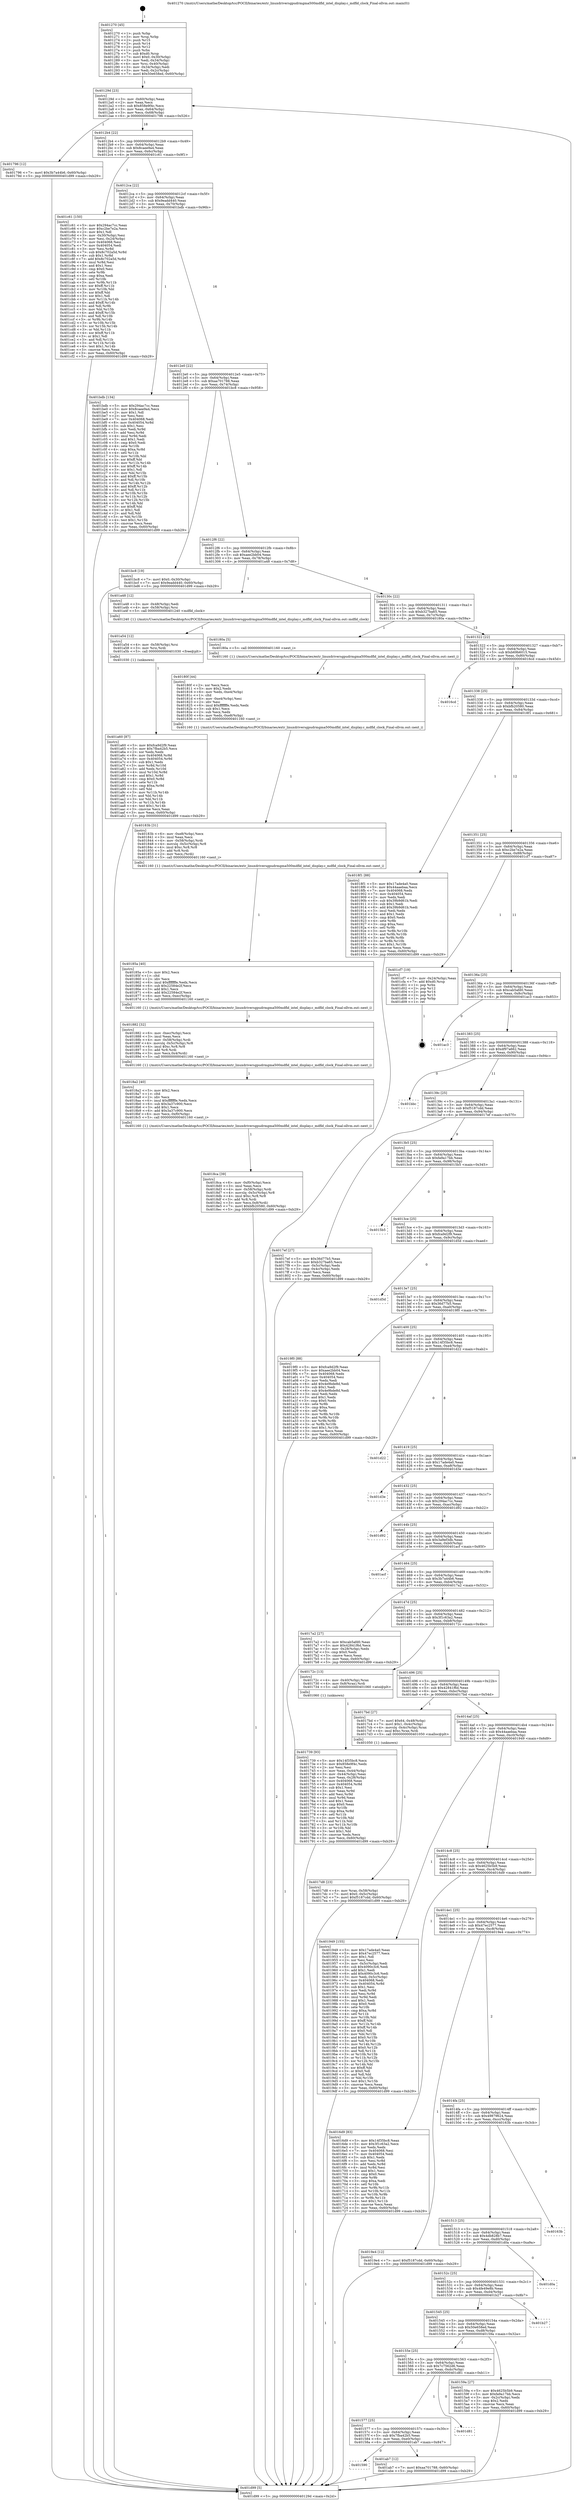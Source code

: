 digraph "0x401270" {
  label = "0x401270 (/mnt/c/Users/mathe/Desktop/tcc/POCII/binaries/extr_linuxdriversgpudrmgma500mdfld_intel_display.c_mdfld_clock_Final-ollvm.out::main(0))"
  labelloc = "t"
  node[shape=record]

  Entry [label="",width=0.3,height=0.3,shape=circle,fillcolor=black,style=filled]
  "0x40129d" [label="{
     0x40129d [23]\l
     | [instrs]\l
     &nbsp;&nbsp;0x40129d \<+3\>: mov -0x60(%rbp),%eax\l
     &nbsp;&nbsp;0x4012a0 \<+2\>: mov %eax,%ecx\l
     &nbsp;&nbsp;0x4012a2 \<+6\>: sub $0x858e9f4c,%ecx\l
     &nbsp;&nbsp;0x4012a8 \<+3\>: mov %eax,-0x64(%rbp)\l
     &nbsp;&nbsp;0x4012ab \<+3\>: mov %ecx,-0x68(%rbp)\l
     &nbsp;&nbsp;0x4012ae \<+6\>: je 0000000000401796 \<main+0x526\>\l
  }"]
  "0x401796" [label="{
     0x401796 [12]\l
     | [instrs]\l
     &nbsp;&nbsp;0x401796 \<+7\>: movl $0x3b7a44b6,-0x60(%rbp)\l
     &nbsp;&nbsp;0x40179d \<+5\>: jmp 0000000000401d99 \<main+0xb29\>\l
  }"]
  "0x4012b4" [label="{
     0x4012b4 [22]\l
     | [instrs]\l
     &nbsp;&nbsp;0x4012b4 \<+5\>: jmp 00000000004012b9 \<main+0x49\>\l
     &nbsp;&nbsp;0x4012b9 \<+3\>: mov -0x64(%rbp),%eax\l
     &nbsp;&nbsp;0x4012bc \<+5\>: sub $0x8caee9a4,%eax\l
     &nbsp;&nbsp;0x4012c1 \<+3\>: mov %eax,-0x6c(%rbp)\l
     &nbsp;&nbsp;0x4012c4 \<+6\>: je 0000000000401c61 \<main+0x9f1\>\l
  }"]
  Exit [label="",width=0.3,height=0.3,shape=circle,fillcolor=black,style=filled,peripheries=2]
  "0x401c61" [label="{
     0x401c61 [150]\l
     | [instrs]\l
     &nbsp;&nbsp;0x401c61 \<+5\>: mov $0x294ac7cc,%eax\l
     &nbsp;&nbsp;0x401c66 \<+5\>: mov $0xc2be7e2a,%ecx\l
     &nbsp;&nbsp;0x401c6b \<+2\>: mov $0x1,%dl\l
     &nbsp;&nbsp;0x401c6d \<+3\>: mov -0x30(%rbp),%esi\l
     &nbsp;&nbsp;0x401c70 \<+3\>: mov %esi,-0x24(%rbp)\l
     &nbsp;&nbsp;0x401c73 \<+7\>: mov 0x404068,%esi\l
     &nbsp;&nbsp;0x401c7a \<+7\>: mov 0x404054,%edi\l
     &nbsp;&nbsp;0x401c81 \<+3\>: mov %esi,%r8d\l
     &nbsp;&nbsp;0x401c84 \<+7\>: sub $0x8c702a5d,%r8d\l
     &nbsp;&nbsp;0x401c8b \<+4\>: sub $0x1,%r8d\l
     &nbsp;&nbsp;0x401c8f \<+7\>: add $0x8c702a5d,%r8d\l
     &nbsp;&nbsp;0x401c96 \<+4\>: imul %r8d,%esi\l
     &nbsp;&nbsp;0x401c9a \<+3\>: and $0x1,%esi\l
     &nbsp;&nbsp;0x401c9d \<+3\>: cmp $0x0,%esi\l
     &nbsp;&nbsp;0x401ca0 \<+4\>: sete %r9b\l
     &nbsp;&nbsp;0x401ca4 \<+3\>: cmp $0xa,%edi\l
     &nbsp;&nbsp;0x401ca7 \<+4\>: setl %r10b\l
     &nbsp;&nbsp;0x401cab \<+3\>: mov %r9b,%r11b\l
     &nbsp;&nbsp;0x401cae \<+4\>: xor $0xff,%r11b\l
     &nbsp;&nbsp;0x401cb2 \<+3\>: mov %r10b,%bl\l
     &nbsp;&nbsp;0x401cb5 \<+3\>: xor $0xff,%bl\l
     &nbsp;&nbsp;0x401cb8 \<+3\>: xor $0x1,%dl\l
     &nbsp;&nbsp;0x401cbb \<+3\>: mov %r11b,%r14b\l
     &nbsp;&nbsp;0x401cbe \<+4\>: and $0xff,%r14b\l
     &nbsp;&nbsp;0x401cc2 \<+3\>: and %dl,%r9b\l
     &nbsp;&nbsp;0x401cc5 \<+3\>: mov %bl,%r15b\l
     &nbsp;&nbsp;0x401cc8 \<+4\>: and $0xff,%r15b\l
     &nbsp;&nbsp;0x401ccc \<+3\>: and %dl,%r10b\l
     &nbsp;&nbsp;0x401ccf \<+3\>: or %r9b,%r14b\l
     &nbsp;&nbsp;0x401cd2 \<+3\>: or %r10b,%r15b\l
     &nbsp;&nbsp;0x401cd5 \<+3\>: xor %r15b,%r14b\l
     &nbsp;&nbsp;0x401cd8 \<+3\>: or %bl,%r11b\l
     &nbsp;&nbsp;0x401cdb \<+4\>: xor $0xff,%r11b\l
     &nbsp;&nbsp;0x401cdf \<+3\>: or $0x1,%dl\l
     &nbsp;&nbsp;0x401ce2 \<+3\>: and %dl,%r11b\l
     &nbsp;&nbsp;0x401ce5 \<+3\>: or %r11b,%r14b\l
     &nbsp;&nbsp;0x401ce8 \<+4\>: test $0x1,%r14b\l
     &nbsp;&nbsp;0x401cec \<+3\>: cmovne %ecx,%eax\l
     &nbsp;&nbsp;0x401cef \<+3\>: mov %eax,-0x60(%rbp)\l
     &nbsp;&nbsp;0x401cf2 \<+5\>: jmp 0000000000401d99 \<main+0xb29\>\l
  }"]
  "0x4012ca" [label="{
     0x4012ca [22]\l
     | [instrs]\l
     &nbsp;&nbsp;0x4012ca \<+5\>: jmp 00000000004012cf \<main+0x5f\>\l
     &nbsp;&nbsp;0x4012cf \<+3\>: mov -0x64(%rbp),%eax\l
     &nbsp;&nbsp;0x4012d2 \<+5\>: sub $0x9eadd440,%eax\l
     &nbsp;&nbsp;0x4012d7 \<+3\>: mov %eax,-0x70(%rbp)\l
     &nbsp;&nbsp;0x4012da \<+6\>: je 0000000000401bdb \<main+0x96b\>\l
  }"]
  "0x401590" [label="{
     0x401590\l
  }", style=dashed]
  "0x401bdb" [label="{
     0x401bdb [134]\l
     | [instrs]\l
     &nbsp;&nbsp;0x401bdb \<+5\>: mov $0x294ac7cc,%eax\l
     &nbsp;&nbsp;0x401be0 \<+5\>: mov $0x8caee9a4,%ecx\l
     &nbsp;&nbsp;0x401be5 \<+2\>: mov $0x1,%dl\l
     &nbsp;&nbsp;0x401be7 \<+2\>: xor %esi,%esi\l
     &nbsp;&nbsp;0x401be9 \<+7\>: mov 0x404068,%edi\l
     &nbsp;&nbsp;0x401bf0 \<+8\>: mov 0x404054,%r8d\l
     &nbsp;&nbsp;0x401bf8 \<+3\>: sub $0x1,%esi\l
     &nbsp;&nbsp;0x401bfb \<+3\>: mov %edi,%r9d\l
     &nbsp;&nbsp;0x401bfe \<+3\>: add %esi,%r9d\l
     &nbsp;&nbsp;0x401c01 \<+4\>: imul %r9d,%edi\l
     &nbsp;&nbsp;0x401c05 \<+3\>: and $0x1,%edi\l
     &nbsp;&nbsp;0x401c08 \<+3\>: cmp $0x0,%edi\l
     &nbsp;&nbsp;0x401c0b \<+4\>: sete %r10b\l
     &nbsp;&nbsp;0x401c0f \<+4\>: cmp $0xa,%r8d\l
     &nbsp;&nbsp;0x401c13 \<+4\>: setl %r11b\l
     &nbsp;&nbsp;0x401c17 \<+3\>: mov %r10b,%bl\l
     &nbsp;&nbsp;0x401c1a \<+3\>: xor $0xff,%bl\l
     &nbsp;&nbsp;0x401c1d \<+3\>: mov %r11b,%r14b\l
     &nbsp;&nbsp;0x401c20 \<+4\>: xor $0xff,%r14b\l
     &nbsp;&nbsp;0x401c24 \<+3\>: xor $0x1,%dl\l
     &nbsp;&nbsp;0x401c27 \<+3\>: mov %bl,%r15b\l
     &nbsp;&nbsp;0x401c2a \<+4\>: and $0xff,%r15b\l
     &nbsp;&nbsp;0x401c2e \<+3\>: and %dl,%r10b\l
     &nbsp;&nbsp;0x401c31 \<+3\>: mov %r14b,%r12b\l
     &nbsp;&nbsp;0x401c34 \<+4\>: and $0xff,%r12b\l
     &nbsp;&nbsp;0x401c38 \<+3\>: and %dl,%r11b\l
     &nbsp;&nbsp;0x401c3b \<+3\>: or %r10b,%r15b\l
     &nbsp;&nbsp;0x401c3e \<+3\>: or %r11b,%r12b\l
     &nbsp;&nbsp;0x401c41 \<+3\>: xor %r12b,%r15b\l
     &nbsp;&nbsp;0x401c44 \<+3\>: or %r14b,%bl\l
     &nbsp;&nbsp;0x401c47 \<+3\>: xor $0xff,%bl\l
     &nbsp;&nbsp;0x401c4a \<+3\>: or $0x1,%dl\l
     &nbsp;&nbsp;0x401c4d \<+2\>: and %dl,%bl\l
     &nbsp;&nbsp;0x401c4f \<+3\>: or %bl,%r15b\l
     &nbsp;&nbsp;0x401c52 \<+4\>: test $0x1,%r15b\l
     &nbsp;&nbsp;0x401c56 \<+3\>: cmovne %ecx,%eax\l
     &nbsp;&nbsp;0x401c59 \<+3\>: mov %eax,-0x60(%rbp)\l
     &nbsp;&nbsp;0x401c5c \<+5\>: jmp 0000000000401d99 \<main+0xb29\>\l
  }"]
  "0x4012e0" [label="{
     0x4012e0 [22]\l
     | [instrs]\l
     &nbsp;&nbsp;0x4012e0 \<+5\>: jmp 00000000004012e5 \<main+0x75\>\l
     &nbsp;&nbsp;0x4012e5 \<+3\>: mov -0x64(%rbp),%eax\l
     &nbsp;&nbsp;0x4012e8 \<+5\>: sub $0xaa701788,%eax\l
     &nbsp;&nbsp;0x4012ed \<+3\>: mov %eax,-0x74(%rbp)\l
     &nbsp;&nbsp;0x4012f0 \<+6\>: je 0000000000401bc8 \<main+0x958\>\l
  }"]
  "0x401ab7" [label="{
     0x401ab7 [12]\l
     | [instrs]\l
     &nbsp;&nbsp;0x401ab7 \<+7\>: movl $0xaa701788,-0x60(%rbp)\l
     &nbsp;&nbsp;0x401abe \<+5\>: jmp 0000000000401d99 \<main+0xb29\>\l
  }"]
  "0x401bc8" [label="{
     0x401bc8 [19]\l
     | [instrs]\l
     &nbsp;&nbsp;0x401bc8 \<+7\>: movl $0x0,-0x30(%rbp)\l
     &nbsp;&nbsp;0x401bcf \<+7\>: movl $0x9eadd440,-0x60(%rbp)\l
     &nbsp;&nbsp;0x401bd6 \<+5\>: jmp 0000000000401d99 \<main+0xb29\>\l
  }"]
  "0x4012f6" [label="{
     0x4012f6 [22]\l
     | [instrs]\l
     &nbsp;&nbsp;0x4012f6 \<+5\>: jmp 00000000004012fb \<main+0x8b\>\l
     &nbsp;&nbsp;0x4012fb \<+3\>: mov -0x64(%rbp),%eax\l
     &nbsp;&nbsp;0x4012fe \<+5\>: sub $0xaee2bb04,%eax\l
     &nbsp;&nbsp;0x401303 \<+3\>: mov %eax,-0x78(%rbp)\l
     &nbsp;&nbsp;0x401306 \<+6\>: je 0000000000401a48 \<main+0x7d8\>\l
  }"]
  "0x401577" [label="{
     0x401577 [25]\l
     | [instrs]\l
     &nbsp;&nbsp;0x401577 \<+5\>: jmp 000000000040157c \<main+0x30c\>\l
     &nbsp;&nbsp;0x40157c \<+3\>: mov -0x64(%rbp),%eax\l
     &nbsp;&nbsp;0x40157f \<+5\>: sub $0x7fba42b5,%eax\l
     &nbsp;&nbsp;0x401584 \<+6\>: mov %eax,-0xe0(%rbp)\l
     &nbsp;&nbsp;0x40158a \<+6\>: je 0000000000401ab7 \<main+0x847\>\l
  }"]
  "0x401a48" [label="{
     0x401a48 [12]\l
     | [instrs]\l
     &nbsp;&nbsp;0x401a48 \<+3\>: mov -0x48(%rbp),%edi\l
     &nbsp;&nbsp;0x401a4b \<+4\>: mov -0x58(%rbp),%rsi\l
     &nbsp;&nbsp;0x401a4f \<+5\>: call 0000000000401240 \<mdfld_clock\>\l
     | [calls]\l
     &nbsp;&nbsp;0x401240 \{1\} (/mnt/c/Users/mathe/Desktop/tcc/POCII/binaries/extr_linuxdriversgpudrmgma500mdfld_intel_display.c_mdfld_clock_Final-ollvm.out::mdfld_clock)\l
  }"]
  "0x40130c" [label="{
     0x40130c [22]\l
     | [instrs]\l
     &nbsp;&nbsp;0x40130c \<+5\>: jmp 0000000000401311 \<main+0xa1\>\l
     &nbsp;&nbsp;0x401311 \<+3\>: mov -0x64(%rbp),%eax\l
     &nbsp;&nbsp;0x401314 \<+5\>: sub $0xb327ba65,%eax\l
     &nbsp;&nbsp;0x401319 \<+3\>: mov %eax,-0x7c(%rbp)\l
     &nbsp;&nbsp;0x40131c \<+6\>: je 000000000040180a \<main+0x59a\>\l
  }"]
  "0x401d81" [label="{
     0x401d81\l
  }", style=dashed]
  "0x40180a" [label="{
     0x40180a [5]\l
     | [instrs]\l
     &nbsp;&nbsp;0x40180a \<+5\>: call 0000000000401160 \<next_i\>\l
     | [calls]\l
     &nbsp;&nbsp;0x401160 \{1\} (/mnt/c/Users/mathe/Desktop/tcc/POCII/binaries/extr_linuxdriversgpudrmgma500mdfld_intel_display.c_mdfld_clock_Final-ollvm.out::next_i)\l
  }"]
  "0x401322" [label="{
     0x401322 [22]\l
     | [instrs]\l
     &nbsp;&nbsp;0x401322 \<+5\>: jmp 0000000000401327 \<main+0xb7\>\l
     &nbsp;&nbsp;0x401327 \<+3\>: mov -0x64(%rbp),%eax\l
     &nbsp;&nbsp;0x40132a \<+5\>: sub $0xb69b6015,%eax\l
     &nbsp;&nbsp;0x40132f \<+3\>: mov %eax,-0x80(%rbp)\l
     &nbsp;&nbsp;0x401332 \<+6\>: je 00000000004016cd \<main+0x45d\>\l
  }"]
  "0x401a60" [label="{
     0x401a60 [87]\l
     | [instrs]\l
     &nbsp;&nbsp;0x401a60 \<+5\>: mov $0xfca9d2f9,%eax\l
     &nbsp;&nbsp;0x401a65 \<+5\>: mov $0x7fba42b5,%ecx\l
     &nbsp;&nbsp;0x401a6a \<+2\>: xor %edx,%edx\l
     &nbsp;&nbsp;0x401a6c \<+8\>: mov 0x404068,%r8d\l
     &nbsp;&nbsp;0x401a74 \<+8\>: mov 0x404054,%r9d\l
     &nbsp;&nbsp;0x401a7c \<+3\>: sub $0x1,%edx\l
     &nbsp;&nbsp;0x401a7f \<+3\>: mov %r8d,%r10d\l
     &nbsp;&nbsp;0x401a82 \<+3\>: add %edx,%r10d\l
     &nbsp;&nbsp;0x401a85 \<+4\>: imul %r10d,%r8d\l
     &nbsp;&nbsp;0x401a89 \<+4\>: and $0x1,%r8d\l
     &nbsp;&nbsp;0x401a8d \<+4\>: cmp $0x0,%r8d\l
     &nbsp;&nbsp;0x401a91 \<+4\>: sete %r11b\l
     &nbsp;&nbsp;0x401a95 \<+4\>: cmp $0xa,%r9d\l
     &nbsp;&nbsp;0x401a99 \<+3\>: setl %bl\l
     &nbsp;&nbsp;0x401a9c \<+3\>: mov %r11b,%r14b\l
     &nbsp;&nbsp;0x401a9f \<+3\>: and %bl,%r14b\l
     &nbsp;&nbsp;0x401aa2 \<+3\>: xor %bl,%r11b\l
     &nbsp;&nbsp;0x401aa5 \<+3\>: or %r11b,%r14b\l
     &nbsp;&nbsp;0x401aa8 \<+4\>: test $0x1,%r14b\l
     &nbsp;&nbsp;0x401aac \<+3\>: cmovne %ecx,%eax\l
     &nbsp;&nbsp;0x401aaf \<+3\>: mov %eax,-0x60(%rbp)\l
     &nbsp;&nbsp;0x401ab2 \<+5\>: jmp 0000000000401d99 \<main+0xb29\>\l
  }"]
  "0x4016cd" [label="{
     0x4016cd\l
  }", style=dashed]
  "0x401338" [label="{
     0x401338 [25]\l
     | [instrs]\l
     &nbsp;&nbsp;0x401338 \<+5\>: jmp 000000000040133d \<main+0xcd\>\l
     &nbsp;&nbsp;0x40133d \<+3\>: mov -0x64(%rbp),%eax\l
     &nbsp;&nbsp;0x401340 \<+5\>: sub $0xbfb20580,%eax\l
     &nbsp;&nbsp;0x401345 \<+6\>: mov %eax,-0x84(%rbp)\l
     &nbsp;&nbsp;0x40134b \<+6\>: je 00000000004018f1 \<main+0x681\>\l
  }"]
  "0x401a54" [label="{
     0x401a54 [12]\l
     | [instrs]\l
     &nbsp;&nbsp;0x401a54 \<+4\>: mov -0x58(%rbp),%rsi\l
     &nbsp;&nbsp;0x401a58 \<+3\>: mov %rsi,%rdi\l
     &nbsp;&nbsp;0x401a5b \<+5\>: call 0000000000401030 \<free@plt\>\l
     | [calls]\l
     &nbsp;&nbsp;0x401030 \{1\} (unknown)\l
  }"]
  "0x4018f1" [label="{
     0x4018f1 [88]\l
     | [instrs]\l
     &nbsp;&nbsp;0x4018f1 \<+5\>: mov $0x17ade4a0,%eax\l
     &nbsp;&nbsp;0x4018f6 \<+5\>: mov $0x44aaebaa,%ecx\l
     &nbsp;&nbsp;0x4018fb \<+7\>: mov 0x404068,%edx\l
     &nbsp;&nbsp;0x401902 \<+7\>: mov 0x404054,%esi\l
     &nbsp;&nbsp;0x401909 \<+2\>: mov %edx,%edi\l
     &nbsp;&nbsp;0x40190b \<+6\>: sub $0x39b9d61b,%edi\l
     &nbsp;&nbsp;0x401911 \<+3\>: sub $0x1,%edi\l
     &nbsp;&nbsp;0x401914 \<+6\>: add $0x39b9d61b,%edi\l
     &nbsp;&nbsp;0x40191a \<+3\>: imul %edi,%edx\l
     &nbsp;&nbsp;0x40191d \<+3\>: and $0x1,%edx\l
     &nbsp;&nbsp;0x401920 \<+3\>: cmp $0x0,%edx\l
     &nbsp;&nbsp;0x401923 \<+4\>: sete %r8b\l
     &nbsp;&nbsp;0x401927 \<+3\>: cmp $0xa,%esi\l
     &nbsp;&nbsp;0x40192a \<+4\>: setl %r9b\l
     &nbsp;&nbsp;0x40192e \<+3\>: mov %r8b,%r10b\l
     &nbsp;&nbsp;0x401931 \<+3\>: and %r9b,%r10b\l
     &nbsp;&nbsp;0x401934 \<+3\>: xor %r9b,%r8b\l
     &nbsp;&nbsp;0x401937 \<+3\>: or %r8b,%r10b\l
     &nbsp;&nbsp;0x40193a \<+4\>: test $0x1,%r10b\l
     &nbsp;&nbsp;0x40193e \<+3\>: cmovne %ecx,%eax\l
     &nbsp;&nbsp;0x401941 \<+3\>: mov %eax,-0x60(%rbp)\l
     &nbsp;&nbsp;0x401944 \<+5\>: jmp 0000000000401d99 \<main+0xb29\>\l
  }"]
  "0x401351" [label="{
     0x401351 [25]\l
     | [instrs]\l
     &nbsp;&nbsp;0x401351 \<+5\>: jmp 0000000000401356 \<main+0xe6\>\l
     &nbsp;&nbsp;0x401356 \<+3\>: mov -0x64(%rbp),%eax\l
     &nbsp;&nbsp;0x401359 \<+5\>: sub $0xc2be7e2a,%eax\l
     &nbsp;&nbsp;0x40135e \<+6\>: mov %eax,-0x88(%rbp)\l
     &nbsp;&nbsp;0x401364 \<+6\>: je 0000000000401cf7 \<main+0xa87\>\l
  }"]
  "0x4018ca" [label="{
     0x4018ca [39]\l
     | [instrs]\l
     &nbsp;&nbsp;0x4018ca \<+6\>: mov -0xf0(%rbp),%ecx\l
     &nbsp;&nbsp;0x4018d0 \<+3\>: imul %eax,%ecx\l
     &nbsp;&nbsp;0x4018d3 \<+4\>: mov -0x58(%rbp),%rdi\l
     &nbsp;&nbsp;0x4018d7 \<+4\>: movslq -0x5c(%rbp),%r8\l
     &nbsp;&nbsp;0x4018db \<+4\>: imul $0xc,%r8,%r8\l
     &nbsp;&nbsp;0x4018df \<+3\>: add %r8,%rdi\l
     &nbsp;&nbsp;0x4018e2 \<+3\>: mov %ecx,0x8(%rdi)\l
     &nbsp;&nbsp;0x4018e5 \<+7\>: movl $0xbfb20580,-0x60(%rbp)\l
     &nbsp;&nbsp;0x4018ec \<+5\>: jmp 0000000000401d99 \<main+0xb29\>\l
  }"]
  "0x401cf7" [label="{
     0x401cf7 [19]\l
     | [instrs]\l
     &nbsp;&nbsp;0x401cf7 \<+3\>: mov -0x24(%rbp),%eax\l
     &nbsp;&nbsp;0x401cfa \<+7\>: add $0xd0,%rsp\l
     &nbsp;&nbsp;0x401d01 \<+1\>: pop %rbx\l
     &nbsp;&nbsp;0x401d02 \<+2\>: pop %r12\l
     &nbsp;&nbsp;0x401d04 \<+2\>: pop %r14\l
     &nbsp;&nbsp;0x401d06 \<+2\>: pop %r15\l
     &nbsp;&nbsp;0x401d08 \<+1\>: pop %rbp\l
     &nbsp;&nbsp;0x401d09 \<+1\>: ret\l
  }"]
  "0x40136a" [label="{
     0x40136a [25]\l
     | [instrs]\l
     &nbsp;&nbsp;0x40136a \<+5\>: jmp 000000000040136f \<main+0xff\>\l
     &nbsp;&nbsp;0x40136f \<+3\>: mov -0x64(%rbp),%eax\l
     &nbsp;&nbsp;0x401372 \<+5\>: sub $0xcab5afd0,%eax\l
     &nbsp;&nbsp;0x401377 \<+6\>: mov %eax,-0x8c(%rbp)\l
     &nbsp;&nbsp;0x40137d \<+6\>: je 0000000000401ac3 \<main+0x853\>\l
  }"]
  "0x4018a2" [label="{
     0x4018a2 [40]\l
     | [instrs]\l
     &nbsp;&nbsp;0x4018a2 \<+5\>: mov $0x2,%ecx\l
     &nbsp;&nbsp;0x4018a7 \<+1\>: cltd\l
     &nbsp;&nbsp;0x4018a8 \<+2\>: idiv %ecx\l
     &nbsp;&nbsp;0x4018aa \<+6\>: imul $0xfffffffe,%edx,%ecx\l
     &nbsp;&nbsp;0x4018b0 \<+6\>: sub $0x3a37c900,%ecx\l
     &nbsp;&nbsp;0x4018b6 \<+3\>: add $0x1,%ecx\l
     &nbsp;&nbsp;0x4018b9 \<+6\>: add $0x3a37c900,%ecx\l
     &nbsp;&nbsp;0x4018bf \<+6\>: mov %ecx,-0xf0(%rbp)\l
     &nbsp;&nbsp;0x4018c5 \<+5\>: call 0000000000401160 \<next_i\>\l
     | [calls]\l
     &nbsp;&nbsp;0x401160 \{1\} (/mnt/c/Users/mathe/Desktop/tcc/POCII/binaries/extr_linuxdriversgpudrmgma500mdfld_intel_display.c_mdfld_clock_Final-ollvm.out::next_i)\l
  }"]
  "0x401ac3" [label="{
     0x401ac3\l
  }", style=dashed]
  "0x401383" [label="{
     0x401383 [25]\l
     | [instrs]\l
     &nbsp;&nbsp;0x401383 \<+5\>: jmp 0000000000401388 \<main+0x118\>\l
     &nbsp;&nbsp;0x401388 \<+3\>: mov -0x64(%rbp),%eax\l
     &nbsp;&nbsp;0x40138b \<+5\>: sub $0xdf97a662,%eax\l
     &nbsp;&nbsp;0x401390 \<+6\>: mov %eax,-0x90(%rbp)\l
     &nbsp;&nbsp;0x401396 \<+6\>: je 0000000000401bbc \<main+0x94c\>\l
  }"]
  "0x401882" [label="{
     0x401882 [32]\l
     | [instrs]\l
     &nbsp;&nbsp;0x401882 \<+6\>: mov -0xec(%rbp),%ecx\l
     &nbsp;&nbsp;0x401888 \<+3\>: imul %eax,%ecx\l
     &nbsp;&nbsp;0x40188b \<+4\>: mov -0x58(%rbp),%rdi\l
     &nbsp;&nbsp;0x40188f \<+4\>: movslq -0x5c(%rbp),%r8\l
     &nbsp;&nbsp;0x401893 \<+4\>: imul $0xc,%r8,%r8\l
     &nbsp;&nbsp;0x401897 \<+3\>: add %r8,%rdi\l
     &nbsp;&nbsp;0x40189a \<+3\>: mov %ecx,0x4(%rdi)\l
     &nbsp;&nbsp;0x40189d \<+5\>: call 0000000000401160 \<next_i\>\l
     | [calls]\l
     &nbsp;&nbsp;0x401160 \{1\} (/mnt/c/Users/mathe/Desktop/tcc/POCII/binaries/extr_linuxdriversgpudrmgma500mdfld_intel_display.c_mdfld_clock_Final-ollvm.out::next_i)\l
  }"]
  "0x401bbc" [label="{
     0x401bbc\l
  }", style=dashed]
  "0x40139c" [label="{
     0x40139c [25]\l
     | [instrs]\l
     &nbsp;&nbsp;0x40139c \<+5\>: jmp 00000000004013a1 \<main+0x131\>\l
     &nbsp;&nbsp;0x4013a1 \<+3\>: mov -0x64(%rbp),%eax\l
     &nbsp;&nbsp;0x4013a4 \<+5\>: sub $0xf5187cdd,%eax\l
     &nbsp;&nbsp;0x4013a9 \<+6\>: mov %eax,-0x94(%rbp)\l
     &nbsp;&nbsp;0x4013af \<+6\>: je 00000000004017ef \<main+0x57f\>\l
  }"]
  "0x40185a" [label="{
     0x40185a [40]\l
     | [instrs]\l
     &nbsp;&nbsp;0x40185a \<+5\>: mov $0x2,%ecx\l
     &nbsp;&nbsp;0x40185f \<+1\>: cltd\l
     &nbsp;&nbsp;0x401860 \<+2\>: idiv %ecx\l
     &nbsp;&nbsp;0x401862 \<+6\>: imul $0xfffffffe,%edx,%ecx\l
     &nbsp;&nbsp;0x401868 \<+6\>: sub $0x22584e2f,%ecx\l
     &nbsp;&nbsp;0x40186e \<+3\>: add $0x1,%ecx\l
     &nbsp;&nbsp;0x401871 \<+6\>: add $0x22584e2f,%ecx\l
     &nbsp;&nbsp;0x401877 \<+6\>: mov %ecx,-0xec(%rbp)\l
     &nbsp;&nbsp;0x40187d \<+5\>: call 0000000000401160 \<next_i\>\l
     | [calls]\l
     &nbsp;&nbsp;0x401160 \{1\} (/mnt/c/Users/mathe/Desktop/tcc/POCII/binaries/extr_linuxdriversgpudrmgma500mdfld_intel_display.c_mdfld_clock_Final-ollvm.out::next_i)\l
  }"]
  "0x4017ef" [label="{
     0x4017ef [27]\l
     | [instrs]\l
     &nbsp;&nbsp;0x4017ef \<+5\>: mov $0x36d77b5,%eax\l
     &nbsp;&nbsp;0x4017f4 \<+5\>: mov $0xb327ba65,%ecx\l
     &nbsp;&nbsp;0x4017f9 \<+3\>: mov -0x5c(%rbp),%edx\l
     &nbsp;&nbsp;0x4017fc \<+3\>: cmp -0x4c(%rbp),%edx\l
     &nbsp;&nbsp;0x4017ff \<+3\>: cmovl %ecx,%eax\l
     &nbsp;&nbsp;0x401802 \<+3\>: mov %eax,-0x60(%rbp)\l
     &nbsp;&nbsp;0x401805 \<+5\>: jmp 0000000000401d99 \<main+0xb29\>\l
  }"]
  "0x4013b5" [label="{
     0x4013b5 [25]\l
     | [instrs]\l
     &nbsp;&nbsp;0x4013b5 \<+5\>: jmp 00000000004013ba \<main+0x14a\>\l
     &nbsp;&nbsp;0x4013ba \<+3\>: mov -0x64(%rbp),%eax\l
     &nbsp;&nbsp;0x4013bd \<+5\>: sub $0xfa9a17bb,%eax\l
     &nbsp;&nbsp;0x4013c2 \<+6\>: mov %eax,-0x98(%rbp)\l
     &nbsp;&nbsp;0x4013c8 \<+6\>: je 00000000004015b5 \<main+0x345\>\l
  }"]
  "0x40183b" [label="{
     0x40183b [31]\l
     | [instrs]\l
     &nbsp;&nbsp;0x40183b \<+6\>: mov -0xe8(%rbp),%ecx\l
     &nbsp;&nbsp;0x401841 \<+3\>: imul %eax,%ecx\l
     &nbsp;&nbsp;0x401844 \<+4\>: mov -0x58(%rbp),%rdi\l
     &nbsp;&nbsp;0x401848 \<+4\>: movslq -0x5c(%rbp),%r8\l
     &nbsp;&nbsp;0x40184c \<+4\>: imul $0xc,%r8,%r8\l
     &nbsp;&nbsp;0x401850 \<+3\>: add %r8,%rdi\l
     &nbsp;&nbsp;0x401853 \<+2\>: mov %ecx,(%rdi)\l
     &nbsp;&nbsp;0x401855 \<+5\>: call 0000000000401160 \<next_i\>\l
     | [calls]\l
     &nbsp;&nbsp;0x401160 \{1\} (/mnt/c/Users/mathe/Desktop/tcc/POCII/binaries/extr_linuxdriversgpudrmgma500mdfld_intel_display.c_mdfld_clock_Final-ollvm.out::next_i)\l
  }"]
  "0x4015b5" [label="{
     0x4015b5\l
  }", style=dashed]
  "0x4013ce" [label="{
     0x4013ce [25]\l
     | [instrs]\l
     &nbsp;&nbsp;0x4013ce \<+5\>: jmp 00000000004013d3 \<main+0x163\>\l
     &nbsp;&nbsp;0x4013d3 \<+3\>: mov -0x64(%rbp),%eax\l
     &nbsp;&nbsp;0x4013d6 \<+5\>: sub $0xfca9d2f9,%eax\l
     &nbsp;&nbsp;0x4013db \<+6\>: mov %eax,-0x9c(%rbp)\l
     &nbsp;&nbsp;0x4013e1 \<+6\>: je 0000000000401d5d \<main+0xaed\>\l
  }"]
  "0x40180f" [label="{
     0x40180f [44]\l
     | [instrs]\l
     &nbsp;&nbsp;0x40180f \<+2\>: xor %ecx,%ecx\l
     &nbsp;&nbsp;0x401811 \<+5\>: mov $0x2,%edx\l
     &nbsp;&nbsp;0x401816 \<+6\>: mov %edx,-0xe4(%rbp)\l
     &nbsp;&nbsp;0x40181c \<+1\>: cltd\l
     &nbsp;&nbsp;0x40181d \<+6\>: mov -0xe4(%rbp),%esi\l
     &nbsp;&nbsp;0x401823 \<+2\>: idiv %esi\l
     &nbsp;&nbsp;0x401825 \<+6\>: imul $0xfffffffe,%edx,%edx\l
     &nbsp;&nbsp;0x40182b \<+3\>: sub $0x1,%ecx\l
     &nbsp;&nbsp;0x40182e \<+2\>: sub %ecx,%edx\l
     &nbsp;&nbsp;0x401830 \<+6\>: mov %edx,-0xe8(%rbp)\l
     &nbsp;&nbsp;0x401836 \<+5\>: call 0000000000401160 \<next_i\>\l
     | [calls]\l
     &nbsp;&nbsp;0x401160 \{1\} (/mnt/c/Users/mathe/Desktop/tcc/POCII/binaries/extr_linuxdriversgpudrmgma500mdfld_intel_display.c_mdfld_clock_Final-ollvm.out::next_i)\l
  }"]
  "0x401d5d" [label="{
     0x401d5d\l
  }", style=dashed]
  "0x4013e7" [label="{
     0x4013e7 [25]\l
     | [instrs]\l
     &nbsp;&nbsp;0x4013e7 \<+5\>: jmp 00000000004013ec \<main+0x17c\>\l
     &nbsp;&nbsp;0x4013ec \<+3\>: mov -0x64(%rbp),%eax\l
     &nbsp;&nbsp;0x4013ef \<+5\>: sub $0x36d77b5,%eax\l
     &nbsp;&nbsp;0x4013f4 \<+6\>: mov %eax,-0xa0(%rbp)\l
     &nbsp;&nbsp;0x4013fa \<+6\>: je 00000000004019f0 \<main+0x780\>\l
  }"]
  "0x4017d8" [label="{
     0x4017d8 [23]\l
     | [instrs]\l
     &nbsp;&nbsp;0x4017d8 \<+4\>: mov %rax,-0x58(%rbp)\l
     &nbsp;&nbsp;0x4017dc \<+7\>: movl $0x0,-0x5c(%rbp)\l
     &nbsp;&nbsp;0x4017e3 \<+7\>: movl $0xf5187cdd,-0x60(%rbp)\l
     &nbsp;&nbsp;0x4017ea \<+5\>: jmp 0000000000401d99 \<main+0xb29\>\l
  }"]
  "0x4019f0" [label="{
     0x4019f0 [88]\l
     | [instrs]\l
     &nbsp;&nbsp;0x4019f0 \<+5\>: mov $0xfca9d2f9,%eax\l
     &nbsp;&nbsp;0x4019f5 \<+5\>: mov $0xaee2bb04,%ecx\l
     &nbsp;&nbsp;0x4019fa \<+7\>: mov 0x404068,%edx\l
     &nbsp;&nbsp;0x401a01 \<+7\>: mov 0x404054,%esi\l
     &nbsp;&nbsp;0x401a08 \<+2\>: mov %edx,%edi\l
     &nbsp;&nbsp;0x401a0a \<+6\>: add $0x4e9bde8d,%edi\l
     &nbsp;&nbsp;0x401a10 \<+3\>: sub $0x1,%edi\l
     &nbsp;&nbsp;0x401a13 \<+6\>: sub $0x4e9bde8d,%edi\l
     &nbsp;&nbsp;0x401a19 \<+3\>: imul %edi,%edx\l
     &nbsp;&nbsp;0x401a1c \<+3\>: and $0x1,%edx\l
     &nbsp;&nbsp;0x401a1f \<+3\>: cmp $0x0,%edx\l
     &nbsp;&nbsp;0x401a22 \<+4\>: sete %r8b\l
     &nbsp;&nbsp;0x401a26 \<+3\>: cmp $0xa,%esi\l
     &nbsp;&nbsp;0x401a29 \<+4\>: setl %r9b\l
     &nbsp;&nbsp;0x401a2d \<+3\>: mov %r8b,%r10b\l
     &nbsp;&nbsp;0x401a30 \<+3\>: and %r9b,%r10b\l
     &nbsp;&nbsp;0x401a33 \<+3\>: xor %r9b,%r8b\l
     &nbsp;&nbsp;0x401a36 \<+3\>: or %r8b,%r10b\l
     &nbsp;&nbsp;0x401a39 \<+4\>: test $0x1,%r10b\l
     &nbsp;&nbsp;0x401a3d \<+3\>: cmovne %ecx,%eax\l
     &nbsp;&nbsp;0x401a40 \<+3\>: mov %eax,-0x60(%rbp)\l
     &nbsp;&nbsp;0x401a43 \<+5\>: jmp 0000000000401d99 \<main+0xb29\>\l
  }"]
  "0x401400" [label="{
     0x401400 [25]\l
     | [instrs]\l
     &nbsp;&nbsp;0x401400 \<+5\>: jmp 0000000000401405 \<main+0x195\>\l
     &nbsp;&nbsp;0x401405 \<+3\>: mov -0x64(%rbp),%eax\l
     &nbsp;&nbsp;0x401408 \<+5\>: sub $0x14f35bc8,%eax\l
     &nbsp;&nbsp;0x40140d \<+6\>: mov %eax,-0xa4(%rbp)\l
     &nbsp;&nbsp;0x401413 \<+6\>: je 0000000000401d22 \<main+0xab2\>\l
  }"]
  "0x401739" [label="{
     0x401739 [93]\l
     | [instrs]\l
     &nbsp;&nbsp;0x401739 \<+5\>: mov $0x14f35bc8,%ecx\l
     &nbsp;&nbsp;0x40173e \<+5\>: mov $0x858e9f4c,%edx\l
     &nbsp;&nbsp;0x401743 \<+2\>: xor %esi,%esi\l
     &nbsp;&nbsp;0x401745 \<+3\>: mov %eax,-0x44(%rbp)\l
     &nbsp;&nbsp;0x401748 \<+3\>: mov -0x44(%rbp),%eax\l
     &nbsp;&nbsp;0x40174b \<+3\>: mov %eax,-0x28(%rbp)\l
     &nbsp;&nbsp;0x40174e \<+7\>: mov 0x404068,%eax\l
     &nbsp;&nbsp;0x401755 \<+8\>: mov 0x404054,%r8d\l
     &nbsp;&nbsp;0x40175d \<+3\>: sub $0x1,%esi\l
     &nbsp;&nbsp;0x401760 \<+3\>: mov %eax,%r9d\l
     &nbsp;&nbsp;0x401763 \<+3\>: add %esi,%r9d\l
     &nbsp;&nbsp;0x401766 \<+4\>: imul %r9d,%eax\l
     &nbsp;&nbsp;0x40176a \<+3\>: and $0x1,%eax\l
     &nbsp;&nbsp;0x40176d \<+3\>: cmp $0x0,%eax\l
     &nbsp;&nbsp;0x401770 \<+4\>: sete %r10b\l
     &nbsp;&nbsp;0x401774 \<+4\>: cmp $0xa,%r8d\l
     &nbsp;&nbsp;0x401778 \<+4\>: setl %r11b\l
     &nbsp;&nbsp;0x40177c \<+3\>: mov %r10b,%bl\l
     &nbsp;&nbsp;0x40177f \<+3\>: and %r11b,%bl\l
     &nbsp;&nbsp;0x401782 \<+3\>: xor %r11b,%r10b\l
     &nbsp;&nbsp;0x401785 \<+3\>: or %r10b,%bl\l
     &nbsp;&nbsp;0x401788 \<+3\>: test $0x1,%bl\l
     &nbsp;&nbsp;0x40178b \<+3\>: cmovne %edx,%ecx\l
     &nbsp;&nbsp;0x40178e \<+3\>: mov %ecx,-0x60(%rbp)\l
     &nbsp;&nbsp;0x401791 \<+5\>: jmp 0000000000401d99 \<main+0xb29\>\l
  }"]
  "0x401d22" [label="{
     0x401d22\l
  }", style=dashed]
  "0x401419" [label="{
     0x401419 [25]\l
     | [instrs]\l
     &nbsp;&nbsp;0x401419 \<+5\>: jmp 000000000040141e \<main+0x1ae\>\l
     &nbsp;&nbsp;0x40141e \<+3\>: mov -0x64(%rbp),%eax\l
     &nbsp;&nbsp;0x401421 \<+5\>: sub $0x17ade4a0,%eax\l
     &nbsp;&nbsp;0x401426 \<+6\>: mov %eax,-0xa8(%rbp)\l
     &nbsp;&nbsp;0x40142c \<+6\>: je 0000000000401d3e \<main+0xace\>\l
  }"]
  "0x401270" [label="{
     0x401270 [45]\l
     | [instrs]\l
     &nbsp;&nbsp;0x401270 \<+1\>: push %rbp\l
     &nbsp;&nbsp;0x401271 \<+3\>: mov %rsp,%rbp\l
     &nbsp;&nbsp;0x401274 \<+2\>: push %r15\l
     &nbsp;&nbsp;0x401276 \<+2\>: push %r14\l
     &nbsp;&nbsp;0x401278 \<+2\>: push %r12\l
     &nbsp;&nbsp;0x40127a \<+1\>: push %rbx\l
     &nbsp;&nbsp;0x40127b \<+7\>: sub $0xd0,%rsp\l
     &nbsp;&nbsp;0x401282 \<+7\>: movl $0x0,-0x30(%rbp)\l
     &nbsp;&nbsp;0x401289 \<+3\>: mov %edi,-0x34(%rbp)\l
     &nbsp;&nbsp;0x40128c \<+4\>: mov %rsi,-0x40(%rbp)\l
     &nbsp;&nbsp;0x401290 \<+3\>: mov -0x34(%rbp),%edi\l
     &nbsp;&nbsp;0x401293 \<+3\>: mov %edi,-0x2c(%rbp)\l
     &nbsp;&nbsp;0x401296 \<+7\>: movl $0x50e658ed,-0x60(%rbp)\l
  }"]
  "0x401d3e" [label="{
     0x401d3e\l
  }", style=dashed]
  "0x401432" [label="{
     0x401432 [25]\l
     | [instrs]\l
     &nbsp;&nbsp;0x401432 \<+5\>: jmp 0000000000401437 \<main+0x1c7\>\l
     &nbsp;&nbsp;0x401437 \<+3\>: mov -0x64(%rbp),%eax\l
     &nbsp;&nbsp;0x40143a \<+5\>: sub $0x294ac7cc,%eax\l
     &nbsp;&nbsp;0x40143f \<+6\>: mov %eax,-0xac(%rbp)\l
     &nbsp;&nbsp;0x401445 \<+6\>: je 0000000000401d92 \<main+0xb22\>\l
  }"]
  "0x401d99" [label="{
     0x401d99 [5]\l
     | [instrs]\l
     &nbsp;&nbsp;0x401d99 \<+5\>: jmp 000000000040129d \<main+0x2d\>\l
  }"]
  "0x401d92" [label="{
     0x401d92\l
  }", style=dashed]
  "0x40144b" [label="{
     0x40144b [25]\l
     | [instrs]\l
     &nbsp;&nbsp;0x40144b \<+5\>: jmp 0000000000401450 \<main+0x1e0\>\l
     &nbsp;&nbsp;0x401450 \<+3\>: mov -0x64(%rbp),%eax\l
     &nbsp;&nbsp;0x401453 \<+5\>: sub $0x3a9ef3db,%eax\l
     &nbsp;&nbsp;0x401458 \<+6\>: mov %eax,-0xb0(%rbp)\l
     &nbsp;&nbsp;0x40145e \<+6\>: je 0000000000401acf \<main+0x85f\>\l
  }"]
  "0x40155e" [label="{
     0x40155e [25]\l
     | [instrs]\l
     &nbsp;&nbsp;0x40155e \<+5\>: jmp 0000000000401563 \<main+0x2f3\>\l
     &nbsp;&nbsp;0x401563 \<+3\>: mov -0x64(%rbp),%eax\l
     &nbsp;&nbsp;0x401566 \<+5\>: sub $0x7c7562d6,%eax\l
     &nbsp;&nbsp;0x40156b \<+6\>: mov %eax,-0xdc(%rbp)\l
     &nbsp;&nbsp;0x401571 \<+6\>: je 0000000000401d81 \<main+0xb11\>\l
  }"]
  "0x401acf" [label="{
     0x401acf\l
  }", style=dashed]
  "0x401464" [label="{
     0x401464 [25]\l
     | [instrs]\l
     &nbsp;&nbsp;0x401464 \<+5\>: jmp 0000000000401469 \<main+0x1f9\>\l
     &nbsp;&nbsp;0x401469 \<+3\>: mov -0x64(%rbp),%eax\l
     &nbsp;&nbsp;0x40146c \<+5\>: sub $0x3b7a44b6,%eax\l
     &nbsp;&nbsp;0x401471 \<+6\>: mov %eax,-0xb4(%rbp)\l
     &nbsp;&nbsp;0x401477 \<+6\>: je 00000000004017a2 \<main+0x532\>\l
  }"]
  "0x40159a" [label="{
     0x40159a [27]\l
     | [instrs]\l
     &nbsp;&nbsp;0x40159a \<+5\>: mov $0x4625b5b9,%eax\l
     &nbsp;&nbsp;0x40159f \<+5\>: mov $0xfa9a17bb,%ecx\l
     &nbsp;&nbsp;0x4015a4 \<+3\>: mov -0x2c(%rbp),%edx\l
     &nbsp;&nbsp;0x4015a7 \<+3\>: cmp $0x2,%edx\l
     &nbsp;&nbsp;0x4015aa \<+3\>: cmovne %ecx,%eax\l
     &nbsp;&nbsp;0x4015ad \<+3\>: mov %eax,-0x60(%rbp)\l
     &nbsp;&nbsp;0x4015b0 \<+5\>: jmp 0000000000401d99 \<main+0xb29\>\l
  }"]
  "0x4017a2" [label="{
     0x4017a2 [27]\l
     | [instrs]\l
     &nbsp;&nbsp;0x4017a2 \<+5\>: mov $0xcab5afd0,%eax\l
     &nbsp;&nbsp;0x4017a7 \<+5\>: mov $0x42841f6d,%ecx\l
     &nbsp;&nbsp;0x4017ac \<+3\>: mov -0x28(%rbp),%edx\l
     &nbsp;&nbsp;0x4017af \<+3\>: cmp $0x0,%edx\l
     &nbsp;&nbsp;0x4017b2 \<+3\>: cmove %ecx,%eax\l
     &nbsp;&nbsp;0x4017b5 \<+3\>: mov %eax,-0x60(%rbp)\l
     &nbsp;&nbsp;0x4017b8 \<+5\>: jmp 0000000000401d99 \<main+0xb29\>\l
  }"]
  "0x40147d" [label="{
     0x40147d [25]\l
     | [instrs]\l
     &nbsp;&nbsp;0x40147d \<+5\>: jmp 0000000000401482 \<main+0x212\>\l
     &nbsp;&nbsp;0x401482 \<+3\>: mov -0x64(%rbp),%eax\l
     &nbsp;&nbsp;0x401485 \<+5\>: sub $0x3f1c63a2,%eax\l
     &nbsp;&nbsp;0x40148a \<+6\>: mov %eax,-0xb8(%rbp)\l
     &nbsp;&nbsp;0x401490 \<+6\>: je 000000000040172c \<main+0x4bc\>\l
  }"]
  "0x401545" [label="{
     0x401545 [25]\l
     | [instrs]\l
     &nbsp;&nbsp;0x401545 \<+5\>: jmp 000000000040154a \<main+0x2da\>\l
     &nbsp;&nbsp;0x40154a \<+3\>: mov -0x64(%rbp),%eax\l
     &nbsp;&nbsp;0x40154d \<+5\>: sub $0x50e658ed,%eax\l
     &nbsp;&nbsp;0x401552 \<+6\>: mov %eax,-0xd8(%rbp)\l
     &nbsp;&nbsp;0x401558 \<+6\>: je 000000000040159a \<main+0x32a\>\l
  }"]
  "0x40172c" [label="{
     0x40172c [13]\l
     | [instrs]\l
     &nbsp;&nbsp;0x40172c \<+4\>: mov -0x40(%rbp),%rax\l
     &nbsp;&nbsp;0x401730 \<+4\>: mov 0x8(%rax),%rdi\l
     &nbsp;&nbsp;0x401734 \<+5\>: call 0000000000401060 \<atoi@plt\>\l
     | [calls]\l
     &nbsp;&nbsp;0x401060 \{1\} (unknown)\l
  }"]
  "0x401496" [label="{
     0x401496 [25]\l
     | [instrs]\l
     &nbsp;&nbsp;0x401496 \<+5\>: jmp 000000000040149b \<main+0x22b\>\l
     &nbsp;&nbsp;0x40149b \<+3\>: mov -0x64(%rbp),%eax\l
     &nbsp;&nbsp;0x40149e \<+5\>: sub $0x42841f6d,%eax\l
     &nbsp;&nbsp;0x4014a3 \<+6\>: mov %eax,-0xbc(%rbp)\l
     &nbsp;&nbsp;0x4014a9 \<+6\>: je 00000000004017bd \<main+0x54d\>\l
  }"]
  "0x401b27" [label="{
     0x401b27\l
  }", style=dashed]
  "0x4017bd" [label="{
     0x4017bd [27]\l
     | [instrs]\l
     &nbsp;&nbsp;0x4017bd \<+7\>: movl $0x64,-0x48(%rbp)\l
     &nbsp;&nbsp;0x4017c4 \<+7\>: movl $0x1,-0x4c(%rbp)\l
     &nbsp;&nbsp;0x4017cb \<+4\>: movslq -0x4c(%rbp),%rax\l
     &nbsp;&nbsp;0x4017cf \<+4\>: imul $0xc,%rax,%rdi\l
     &nbsp;&nbsp;0x4017d3 \<+5\>: call 0000000000401050 \<malloc@plt\>\l
     | [calls]\l
     &nbsp;&nbsp;0x401050 \{1\} (unknown)\l
  }"]
  "0x4014af" [label="{
     0x4014af [25]\l
     | [instrs]\l
     &nbsp;&nbsp;0x4014af \<+5\>: jmp 00000000004014b4 \<main+0x244\>\l
     &nbsp;&nbsp;0x4014b4 \<+3\>: mov -0x64(%rbp),%eax\l
     &nbsp;&nbsp;0x4014b7 \<+5\>: sub $0x44aaebaa,%eax\l
     &nbsp;&nbsp;0x4014bc \<+6\>: mov %eax,-0xc0(%rbp)\l
     &nbsp;&nbsp;0x4014c2 \<+6\>: je 0000000000401949 \<main+0x6d9\>\l
  }"]
  "0x40152c" [label="{
     0x40152c [25]\l
     | [instrs]\l
     &nbsp;&nbsp;0x40152c \<+5\>: jmp 0000000000401531 \<main+0x2c1\>\l
     &nbsp;&nbsp;0x401531 \<+3\>: mov -0x64(%rbp),%eax\l
     &nbsp;&nbsp;0x401534 \<+5\>: sub $0x4fe49e8b,%eax\l
     &nbsp;&nbsp;0x401539 \<+6\>: mov %eax,-0xd4(%rbp)\l
     &nbsp;&nbsp;0x40153f \<+6\>: je 0000000000401b27 \<main+0x8b7\>\l
  }"]
  "0x401949" [label="{
     0x401949 [155]\l
     | [instrs]\l
     &nbsp;&nbsp;0x401949 \<+5\>: mov $0x17ade4a0,%eax\l
     &nbsp;&nbsp;0x40194e \<+5\>: mov $0x47ec2577,%ecx\l
     &nbsp;&nbsp;0x401953 \<+2\>: mov $0x1,%dl\l
     &nbsp;&nbsp;0x401955 \<+2\>: xor %esi,%esi\l
     &nbsp;&nbsp;0x401957 \<+3\>: mov -0x5c(%rbp),%edi\l
     &nbsp;&nbsp;0x40195a \<+6\>: sub $0x4090c3c6,%edi\l
     &nbsp;&nbsp;0x401960 \<+3\>: add $0x1,%edi\l
     &nbsp;&nbsp;0x401963 \<+6\>: add $0x4090c3c6,%edi\l
     &nbsp;&nbsp;0x401969 \<+3\>: mov %edi,-0x5c(%rbp)\l
     &nbsp;&nbsp;0x40196c \<+7\>: mov 0x404068,%edi\l
     &nbsp;&nbsp;0x401973 \<+8\>: mov 0x404054,%r8d\l
     &nbsp;&nbsp;0x40197b \<+3\>: sub $0x1,%esi\l
     &nbsp;&nbsp;0x40197e \<+3\>: mov %edi,%r9d\l
     &nbsp;&nbsp;0x401981 \<+3\>: add %esi,%r9d\l
     &nbsp;&nbsp;0x401984 \<+4\>: imul %r9d,%edi\l
     &nbsp;&nbsp;0x401988 \<+3\>: and $0x1,%edi\l
     &nbsp;&nbsp;0x40198b \<+3\>: cmp $0x0,%edi\l
     &nbsp;&nbsp;0x40198e \<+4\>: sete %r10b\l
     &nbsp;&nbsp;0x401992 \<+4\>: cmp $0xa,%r8d\l
     &nbsp;&nbsp;0x401996 \<+4\>: setl %r11b\l
     &nbsp;&nbsp;0x40199a \<+3\>: mov %r10b,%bl\l
     &nbsp;&nbsp;0x40199d \<+3\>: xor $0xff,%bl\l
     &nbsp;&nbsp;0x4019a0 \<+3\>: mov %r11b,%r14b\l
     &nbsp;&nbsp;0x4019a3 \<+4\>: xor $0xff,%r14b\l
     &nbsp;&nbsp;0x4019a7 \<+3\>: xor $0x0,%dl\l
     &nbsp;&nbsp;0x4019aa \<+3\>: mov %bl,%r15b\l
     &nbsp;&nbsp;0x4019ad \<+4\>: and $0x0,%r15b\l
     &nbsp;&nbsp;0x4019b1 \<+3\>: and %dl,%r10b\l
     &nbsp;&nbsp;0x4019b4 \<+3\>: mov %r14b,%r12b\l
     &nbsp;&nbsp;0x4019b7 \<+4\>: and $0x0,%r12b\l
     &nbsp;&nbsp;0x4019bb \<+3\>: and %dl,%r11b\l
     &nbsp;&nbsp;0x4019be \<+3\>: or %r10b,%r15b\l
     &nbsp;&nbsp;0x4019c1 \<+3\>: or %r11b,%r12b\l
     &nbsp;&nbsp;0x4019c4 \<+3\>: xor %r12b,%r15b\l
     &nbsp;&nbsp;0x4019c7 \<+3\>: or %r14b,%bl\l
     &nbsp;&nbsp;0x4019ca \<+3\>: xor $0xff,%bl\l
     &nbsp;&nbsp;0x4019cd \<+3\>: or $0x0,%dl\l
     &nbsp;&nbsp;0x4019d0 \<+2\>: and %dl,%bl\l
     &nbsp;&nbsp;0x4019d2 \<+3\>: or %bl,%r15b\l
     &nbsp;&nbsp;0x4019d5 \<+4\>: test $0x1,%r15b\l
     &nbsp;&nbsp;0x4019d9 \<+3\>: cmovne %ecx,%eax\l
     &nbsp;&nbsp;0x4019dc \<+3\>: mov %eax,-0x60(%rbp)\l
     &nbsp;&nbsp;0x4019df \<+5\>: jmp 0000000000401d99 \<main+0xb29\>\l
  }"]
  "0x4014c8" [label="{
     0x4014c8 [25]\l
     | [instrs]\l
     &nbsp;&nbsp;0x4014c8 \<+5\>: jmp 00000000004014cd \<main+0x25d\>\l
     &nbsp;&nbsp;0x4014cd \<+3\>: mov -0x64(%rbp),%eax\l
     &nbsp;&nbsp;0x4014d0 \<+5\>: sub $0x4625b5b9,%eax\l
     &nbsp;&nbsp;0x4014d5 \<+6\>: mov %eax,-0xc4(%rbp)\l
     &nbsp;&nbsp;0x4014db \<+6\>: je 00000000004016d9 \<main+0x469\>\l
  }"]
  "0x401d0a" [label="{
     0x401d0a\l
  }", style=dashed]
  "0x4016d9" [label="{
     0x4016d9 [83]\l
     | [instrs]\l
     &nbsp;&nbsp;0x4016d9 \<+5\>: mov $0x14f35bc8,%eax\l
     &nbsp;&nbsp;0x4016de \<+5\>: mov $0x3f1c63a2,%ecx\l
     &nbsp;&nbsp;0x4016e3 \<+2\>: xor %edx,%edx\l
     &nbsp;&nbsp;0x4016e5 \<+7\>: mov 0x404068,%esi\l
     &nbsp;&nbsp;0x4016ec \<+7\>: mov 0x404054,%edi\l
     &nbsp;&nbsp;0x4016f3 \<+3\>: sub $0x1,%edx\l
     &nbsp;&nbsp;0x4016f6 \<+3\>: mov %esi,%r8d\l
     &nbsp;&nbsp;0x4016f9 \<+3\>: add %edx,%r8d\l
     &nbsp;&nbsp;0x4016fc \<+4\>: imul %r8d,%esi\l
     &nbsp;&nbsp;0x401700 \<+3\>: and $0x1,%esi\l
     &nbsp;&nbsp;0x401703 \<+3\>: cmp $0x0,%esi\l
     &nbsp;&nbsp;0x401706 \<+4\>: sete %r9b\l
     &nbsp;&nbsp;0x40170a \<+3\>: cmp $0xa,%edi\l
     &nbsp;&nbsp;0x40170d \<+4\>: setl %r10b\l
     &nbsp;&nbsp;0x401711 \<+3\>: mov %r9b,%r11b\l
     &nbsp;&nbsp;0x401714 \<+3\>: and %r10b,%r11b\l
     &nbsp;&nbsp;0x401717 \<+3\>: xor %r10b,%r9b\l
     &nbsp;&nbsp;0x40171a \<+3\>: or %r9b,%r11b\l
     &nbsp;&nbsp;0x40171d \<+4\>: test $0x1,%r11b\l
     &nbsp;&nbsp;0x401721 \<+3\>: cmovne %ecx,%eax\l
     &nbsp;&nbsp;0x401724 \<+3\>: mov %eax,-0x60(%rbp)\l
     &nbsp;&nbsp;0x401727 \<+5\>: jmp 0000000000401d99 \<main+0xb29\>\l
  }"]
  "0x4014e1" [label="{
     0x4014e1 [25]\l
     | [instrs]\l
     &nbsp;&nbsp;0x4014e1 \<+5\>: jmp 00000000004014e6 \<main+0x276\>\l
     &nbsp;&nbsp;0x4014e6 \<+3\>: mov -0x64(%rbp),%eax\l
     &nbsp;&nbsp;0x4014e9 \<+5\>: sub $0x47ec2577,%eax\l
     &nbsp;&nbsp;0x4014ee \<+6\>: mov %eax,-0xc8(%rbp)\l
     &nbsp;&nbsp;0x4014f4 \<+6\>: je 00000000004019e4 \<main+0x774\>\l
  }"]
  "0x401513" [label="{
     0x401513 [25]\l
     | [instrs]\l
     &nbsp;&nbsp;0x401513 \<+5\>: jmp 0000000000401518 \<main+0x2a8\>\l
     &nbsp;&nbsp;0x401518 \<+3\>: mov -0x64(%rbp),%eax\l
     &nbsp;&nbsp;0x40151b \<+5\>: sub $0x4db828b7,%eax\l
     &nbsp;&nbsp;0x401520 \<+6\>: mov %eax,-0xd0(%rbp)\l
     &nbsp;&nbsp;0x401526 \<+6\>: je 0000000000401d0a \<main+0xa9a\>\l
  }"]
  "0x4019e4" [label="{
     0x4019e4 [12]\l
     | [instrs]\l
     &nbsp;&nbsp;0x4019e4 \<+7\>: movl $0xf5187cdd,-0x60(%rbp)\l
     &nbsp;&nbsp;0x4019eb \<+5\>: jmp 0000000000401d99 \<main+0xb29\>\l
  }"]
  "0x4014fa" [label="{
     0x4014fa [25]\l
     | [instrs]\l
     &nbsp;&nbsp;0x4014fa \<+5\>: jmp 00000000004014ff \<main+0x28f\>\l
     &nbsp;&nbsp;0x4014ff \<+3\>: mov -0x64(%rbp),%eax\l
     &nbsp;&nbsp;0x401502 \<+5\>: sub $0x49879624,%eax\l
     &nbsp;&nbsp;0x401507 \<+6\>: mov %eax,-0xcc(%rbp)\l
     &nbsp;&nbsp;0x40150d \<+6\>: je 000000000040163b \<main+0x3cb\>\l
  }"]
  "0x40163b" [label="{
     0x40163b\l
  }", style=dashed]
  Entry -> "0x401270" [label=" 1"]
  "0x40129d" -> "0x401796" [label=" 1"]
  "0x40129d" -> "0x4012b4" [label=" 18"]
  "0x401cf7" -> Exit [label=" 1"]
  "0x4012b4" -> "0x401c61" [label=" 1"]
  "0x4012b4" -> "0x4012ca" [label=" 17"]
  "0x401c61" -> "0x401d99" [label=" 1"]
  "0x4012ca" -> "0x401bdb" [label=" 1"]
  "0x4012ca" -> "0x4012e0" [label=" 16"]
  "0x401bdb" -> "0x401d99" [label=" 1"]
  "0x4012e0" -> "0x401bc8" [label=" 1"]
  "0x4012e0" -> "0x4012f6" [label=" 15"]
  "0x401bc8" -> "0x401d99" [label=" 1"]
  "0x4012f6" -> "0x401a48" [label=" 1"]
  "0x4012f6" -> "0x40130c" [label=" 14"]
  "0x401577" -> "0x401590" [label=" 0"]
  "0x40130c" -> "0x40180a" [label=" 1"]
  "0x40130c" -> "0x401322" [label=" 13"]
  "0x401577" -> "0x401ab7" [label=" 1"]
  "0x401322" -> "0x4016cd" [label=" 0"]
  "0x401322" -> "0x401338" [label=" 13"]
  "0x40155e" -> "0x401577" [label=" 1"]
  "0x401338" -> "0x4018f1" [label=" 1"]
  "0x401338" -> "0x401351" [label=" 12"]
  "0x40155e" -> "0x401d81" [label=" 0"]
  "0x401351" -> "0x401cf7" [label=" 1"]
  "0x401351" -> "0x40136a" [label=" 11"]
  "0x401ab7" -> "0x401d99" [label=" 1"]
  "0x40136a" -> "0x401ac3" [label=" 0"]
  "0x40136a" -> "0x401383" [label=" 11"]
  "0x401a60" -> "0x401d99" [label=" 1"]
  "0x401383" -> "0x401bbc" [label=" 0"]
  "0x401383" -> "0x40139c" [label=" 11"]
  "0x401a54" -> "0x401a60" [label=" 1"]
  "0x40139c" -> "0x4017ef" [label=" 2"]
  "0x40139c" -> "0x4013b5" [label=" 9"]
  "0x401a48" -> "0x401a54" [label=" 1"]
  "0x4013b5" -> "0x4015b5" [label=" 0"]
  "0x4013b5" -> "0x4013ce" [label=" 9"]
  "0x4019f0" -> "0x401d99" [label=" 1"]
  "0x4013ce" -> "0x401d5d" [label=" 0"]
  "0x4013ce" -> "0x4013e7" [label=" 9"]
  "0x4019e4" -> "0x401d99" [label=" 1"]
  "0x4013e7" -> "0x4019f0" [label=" 1"]
  "0x4013e7" -> "0x401400" [label=" 8"]
  "0x401949" -> "0x401d99" [label=" 1"]
  "0x401400" -> "0x401d22" [label=" 0"]
  "0x401400" -> "0x401419" [label=" 8"]
  "0x4018f1" -> "0x401d99" [label=" 1"]
  "0x401419" -> "0x401d3e" [label=" 0"]
  "0x401419" -> "0x401432" [label=" 8"]
  "0x4018ca" -> "0x401d99" [label=" 1"]
  "0x401432" -> "0x401d92" [label=" 0"]
  "0x401432" -> "0x40144b" [label=" 8"]
  "0x4018a2" -> "0x4018ca" [label=" 1"]
  "0x40144b" -> "0x401acf" [label=" 0"]
  "0x40144b" -> "0x401464" [label=" 8"]
  "0x401882" -> "0x4018a2" [label=" 1"]
  "0x401464" -> "0x4017a2" [label=" 1"]
  "0x401464" -> "0x40147d" [label=" 7"]
  "0x40185a" -> "0x401882" [label=" 1"]
  "0x40147d" -> "0x40172c" [label=" 1"]
  "0x40147d" -> "0x401496" [label=" 6"]
  "0x40180f" -> "0x40183b" [label=" 1"]
  "0x401496" -> "0x4017bd" [label=" 1"]
  "0x401496" -> "0x4014af" [label=" 5"]
  "0x40180a" -> "0x40180f" [label=" 1"]
  "0x4014af" -> "0x401949" [label=" 1"]
  "0x4014af" -> "0x4014c8" [label=" 4"]
  "0x4017d8" -> "0x401d99" [label=" 1"]
  "0x4014c8" -> "0x4016d9" [label=" 1"]
  "0x4014c8" -> "0x4014e1" [label=" 3"]
  "0x4017bd" -> "0x4017d8" [label=" 1"]
  "0x4014e1" -> "0x4019e4" [label=" 1"]
  "0x4014e1" -> "0x4014fa" [label=" 2"]
  "0x401796" -> "0x401d99" [label=" 1"]
  "0x4014fa" -> "0x40163b" [label=" 0"]
  "0x4014fa" -> "0x401513" [label=" 2"]
  "0x4017a2" -> "0x401d99" [label=" 1"]
  "0x401513" -> "0x401d0a" [label=" 0"]
  "0x401513" -> "0x40152c" [label=" 2"]
  "0x4017ef" -> "0x401d99" [label=" 2"]
  "0x40152c" -> "0x401b27" [label=" 0"]
  "0x40152c" -> "0x401545" [label=" 2"]
  "0x40183b" -> "0x40185a" [label=" 1"]
  "0x401545" -> "0x40159a" [label=" 1"]
  "0x401545" -> "0x40155e" [label=" 1"]
  "0x40159a" -> "0x401d99" [label=" 1"]
  "0x401270" -> "0x40129d" [label=" 1"]
  "0x401d99" -> "0x40129d" [label=" 18"]
  "0x4016d9" -> "0x401d99" [label=" 1"]
  "0x40172c" -> "0x401739" [label=" 1"]
  "0x401739" -> "0x401d99" [label=" 1"]
}
